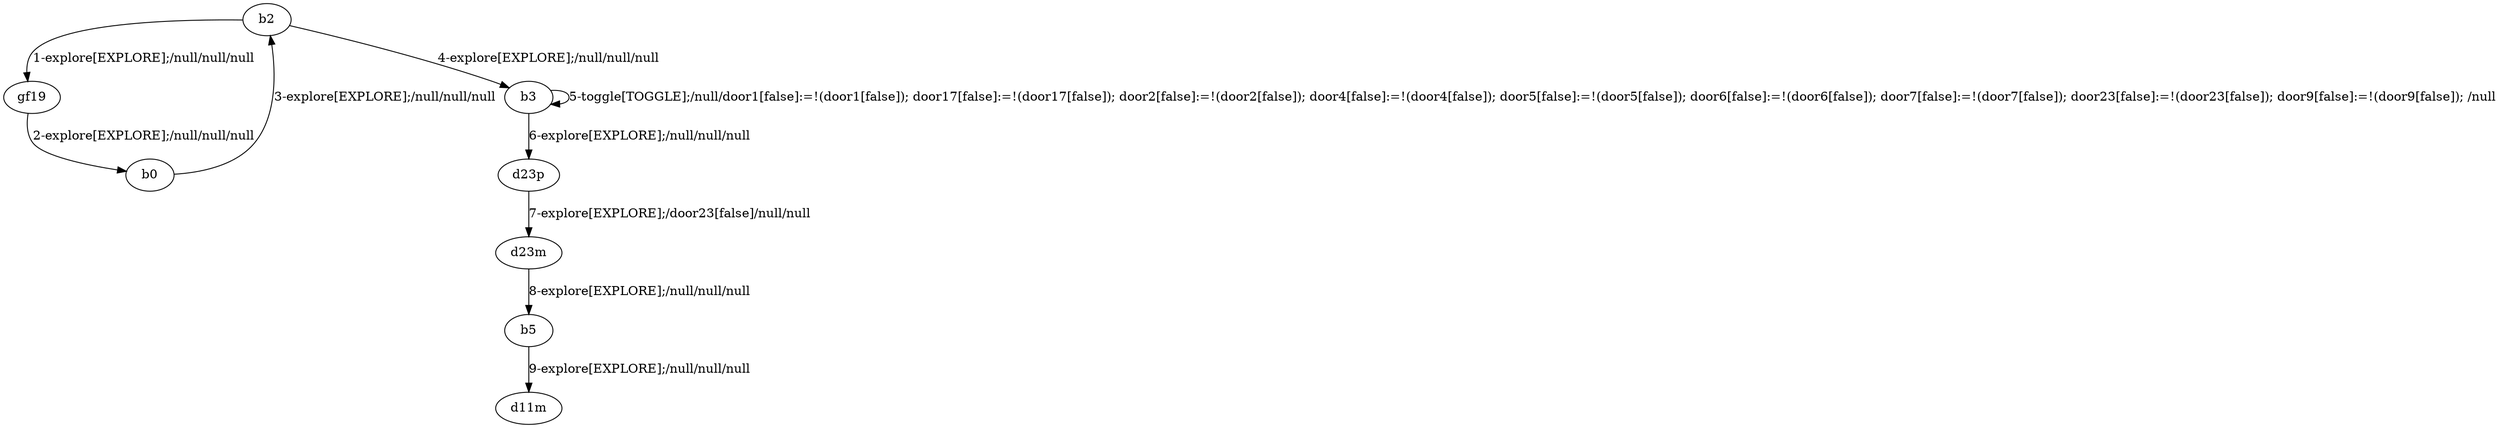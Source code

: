# Total number of goals covered by this test: 4
# d23m --> b5
# b0 --> b2
# b3 --> b3
# b5 --> d11m

digraph g {
"b2" -> "gf19" [label = "1-explore[EXPLORE];/null/null/null"];
"gf19" -> "b0" [label = "2-explore[EXPLORE];/null/null/null"];
"b0" -> "b2" [label = "3-explore[EXPLORE];/null/null/null"];
"b2" -> "b3" [label = "4-explore[EXPLORE];/null/null/null"];
"b3" -> "b3" [label = "5-toggle[TOGGLE];/null/door1[false]:=!(door1[false]); door17[false]:=!(door17[false]); door2[false]:=!(door2[false]); door4[false]:=!(door4[false]); door5[false]:=!(door5[false]); door6[false]:=!(door6[false]); door7[false]:=!(door7[false]); door23[false]:=!(door23[false]); door9[false]:=!(door9[false]); /null"];
"b3" -> "d23p" [label = "6-explore[EXPLORE];/null/null/null"];
"d23p" -> "d23m" [label = "7-explore[EXPLORE];/door23[false]/null/null"];
"d23m" -> "b5" [label = "8-explore[EXPLORE];/null/null/null"];
"b5" -> "d11m" [label = "9-explore[EXPLORE];/null/null/null"];
}